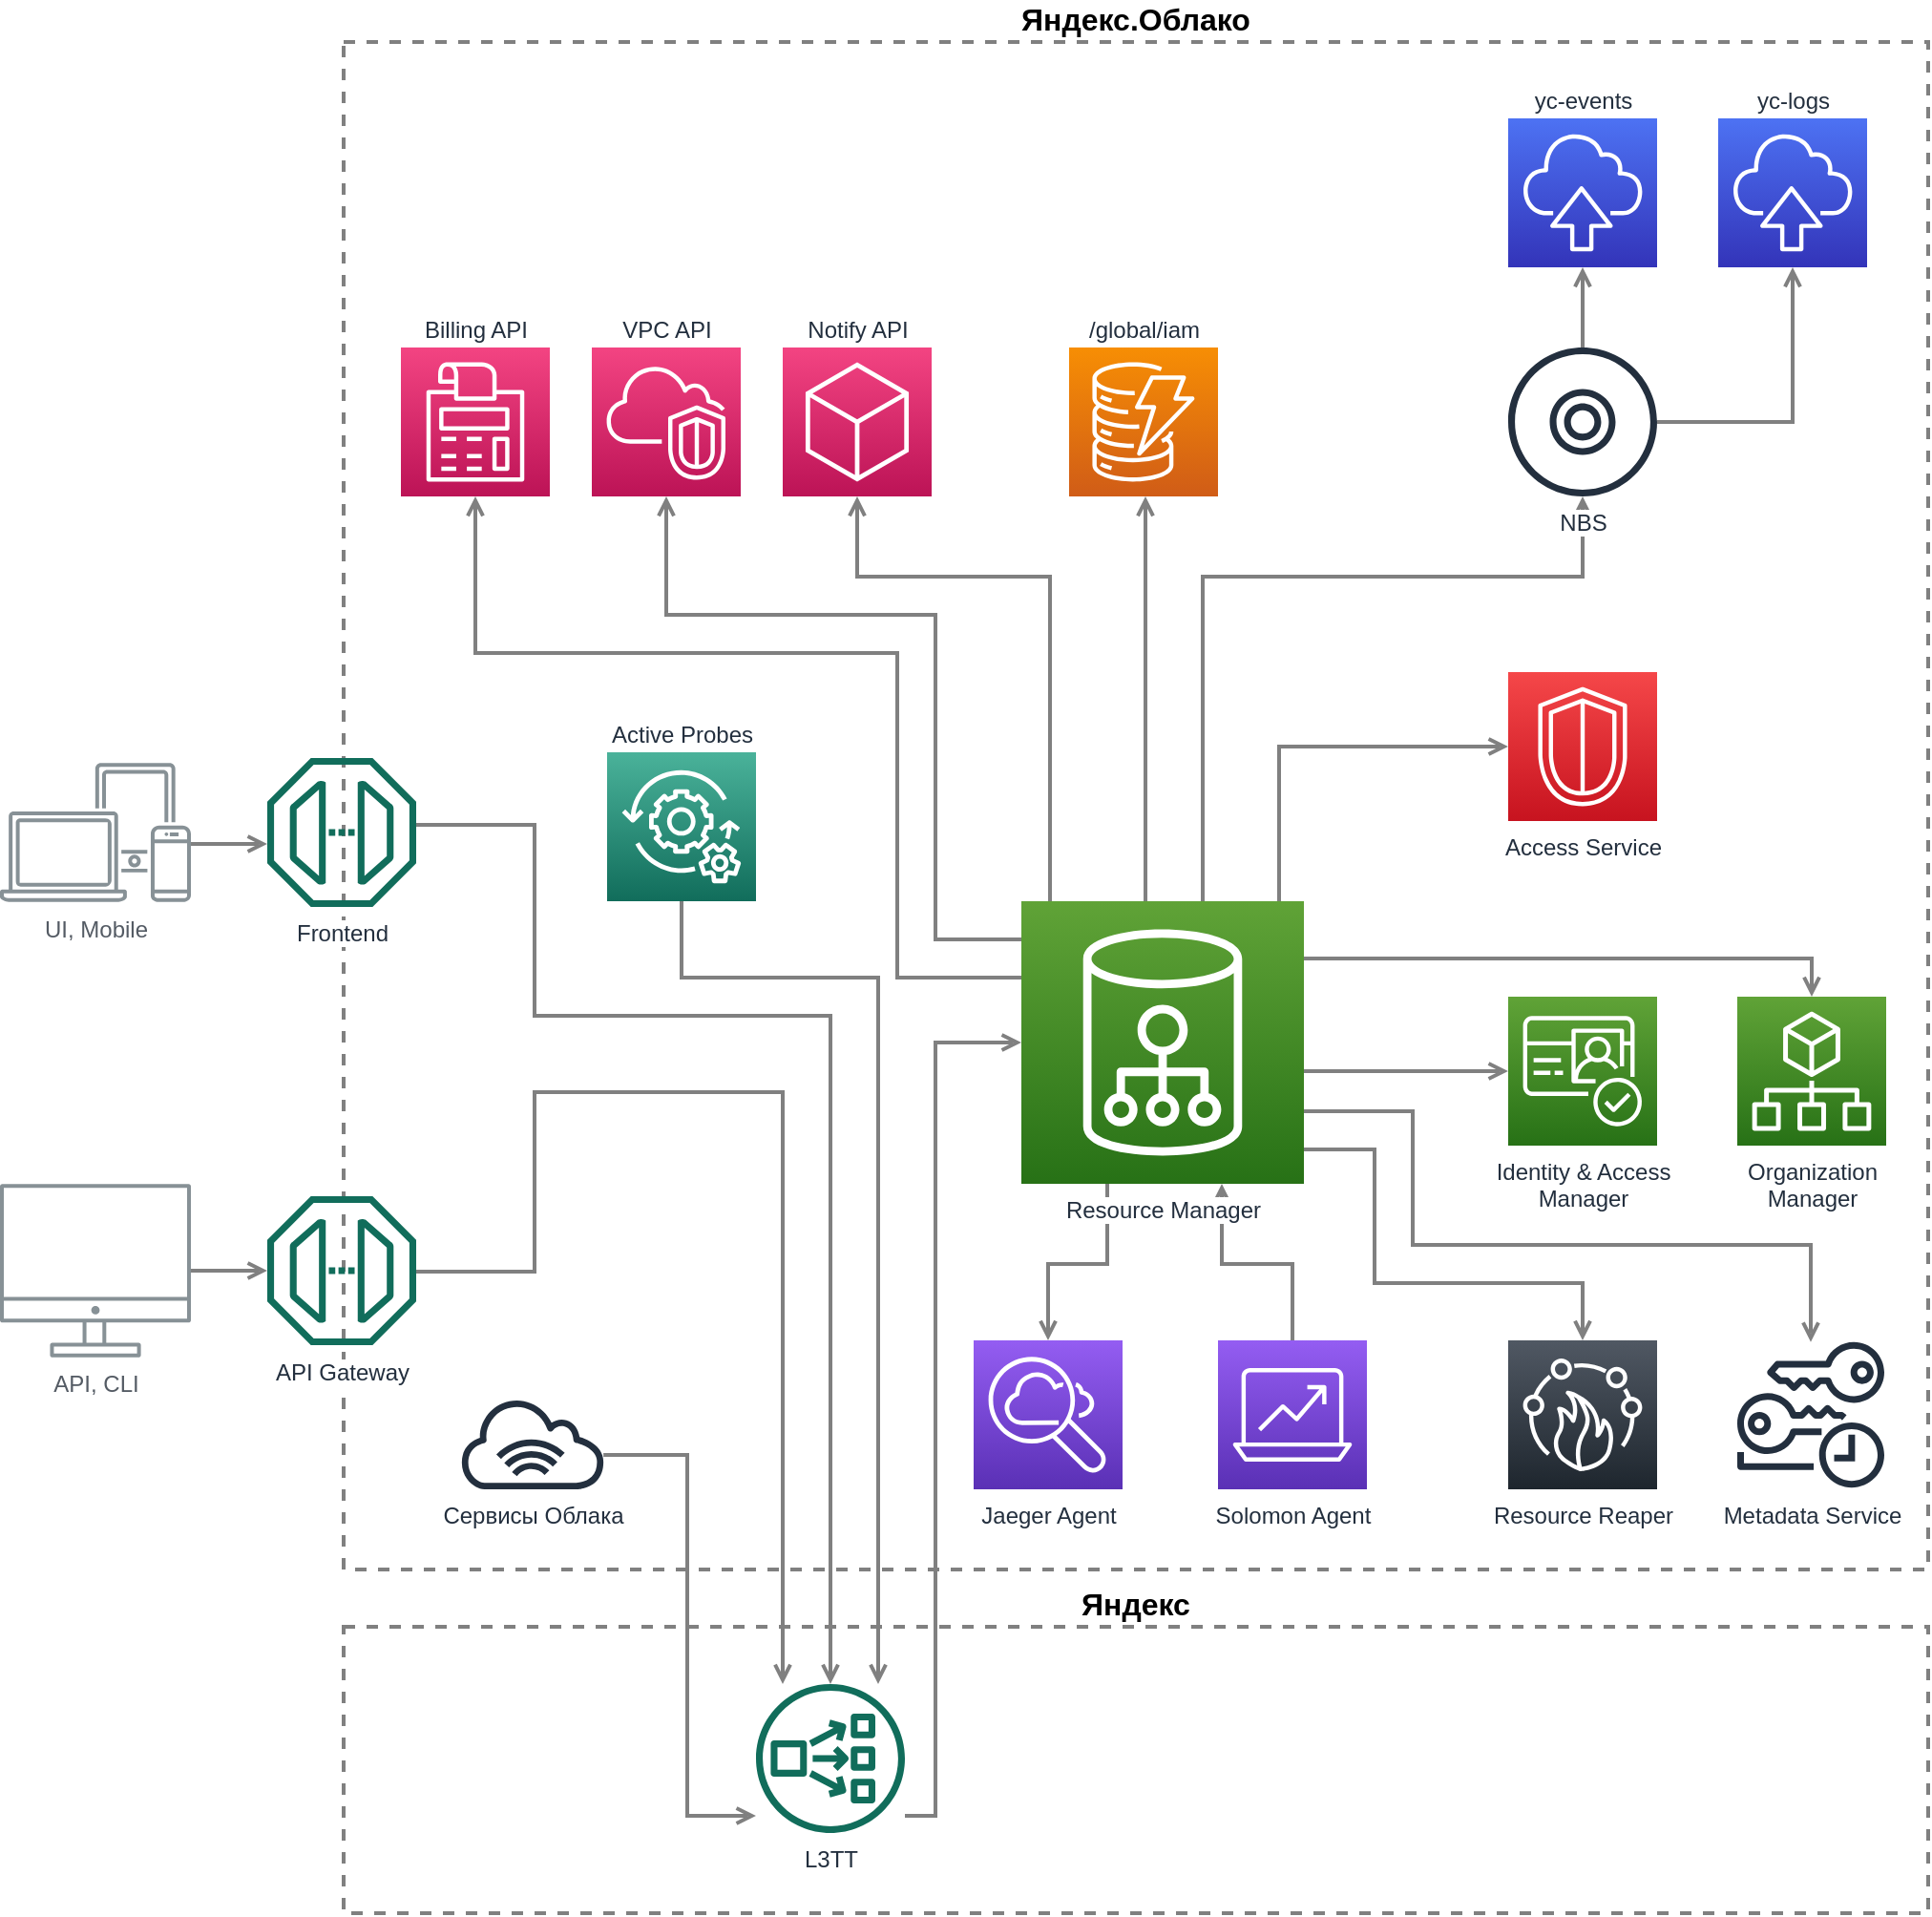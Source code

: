 <mxfile version="12.7.0" type="device"><diagram id="Ht1M8jgEwFfnCIfOTk4-" name="Page-1"><mxGraphModel dx="2524" dy="1579" grid="1" gridSize="10" guides="1" tooltips="1" connect="1" arrows="1" fold="1" page="1" pageScale="1" pageWidth="1169" pageHeight="827" math="0" shadow="0"><root><mxCell id="0"/><mxCell id="1" parent="0"/><mxCell id="DNAT5pS3erkHpioKnc6O-38" value="&lt;div style=&quot;font-size: 16px&quot;&gt;Яндекс&lt;/div&gt;" style="rounded=0;whiteSpace=wrap;html=1;strokeColor=#808080;strokeWidth=2;fillColor=none;gradientColor=#F34482;dashed=1;labelPosition=center;verticalLabelPosition=top;align=center;verticalAlign=bottom;fontSize=16;fontStyle=1" parent="1" vertex="1"><mxGeometry x="150" y="490" width="830" height="150" as="geometry"/></mxCell><mxCell id="xaTdrECoSGB3_0b03LoP-50" value="&lt;div style=&quot;font-size: 16px;&quot;&gt;Яндекс.Облако&lt;/div&gt;" style="rounded=0;whiteSpace=wrap;html=1;strokeColor=#808080;strokeWidth=2;fillColor=none;gradientColor=#F34482;dashed=1;labelPosition=center;verticalLabelPosition=top;align=center;verticalAlign=bottom;fontSize=16;fontStyle=1;labelBackgroundColor=#ffffff;" parent="1" vertex="1"><mxGeometry x="150" y="-340" width="830" height="800" as="geometry"/></mxCell><mxCell id="DNAT5pS3erkHpioKnc6O-37" value="" style="edgeStyle=orthogonalEdgeStyle;html=1;endArrow=open;elbow=vertical;startArrow=none;startFill=0;strokeColor=#808080;rounded=0;strokeWidth=2;endFill=0;" parent="1" source="DNAT5pS3erkHpioKnc6O-33" target="xaTdrECoSGB3_0b03LoP-13" edge="1"><mxGeometry width="100" relative="1" as="geometry"><mxPoint x="510" y="350" as="sourcePoint"/><mxPoint x="560" y="268" as="targetPoint"/><Array as="points"><mxPoint x="647" y="300"/><mxPoint x="610" y="300"/></Array></mxGeometry></mxCell><mxCell id="DNAT5pS3erkHpioKnc6O-36" value="" style="edgeStyle=orthogonalEdgeStyle;html=1;endArrow=none;elbow=vertical;startArrow=open;startFill=0;strokeColor=#808080;rounded=0;strokeWidth=2;endFill=0;" parent="1" source="DNAT5pS3erkHpioKnc6O-34" target="xaTdrECoSGB3_0b03LoP-13" edge="1"><mxGeometry width="100" relative="1" as="geometry"><mxPoint x="809" y="350" as="sourcePoint"/><mxPoint x="663" y="240" as="targetPoint"/><Array as="points"><mxPoint x="519" y="300"/><mxPoint x="550" y="300"/></Array></mxGeometry></mxCell><mxCell id="DNAT5pS3erkHpioKnc6O-32" value="" style="edgeStyle=orthogonalEdgeStyle;html=1;endArrow=none;elbow=vertical;startArrow=open;startFill=0;strokeColor=#808080;rounded=0;strokeWidth=2;endFill=0;" parent="1" source="DNAT5pS3erkHpioKnc6O-21" target="xaTdrECoSGB3_0b03LoP-13" edge="1"><mxGeometry width="100" relative="1" as="geometry"><mxPoint x="540" y="-92" as="sourcePoint"/><mxPoint x="540" y="120" as="targetPoint"/><Array as="points"><mxPoint x="219" y="-20"/><mxPoint x="440" y="-20"/><mxPoint x="440" y="150"/></Array></mxGeometry></mxCell><mxCell id="DNAT5pS3erkHpioKnc6O-31" value="" style="edgeStyle=orthogonalEdgeStyle;html=1;endArrow=none;elbow=vertical;startArrow=open;startFill=0;strokeColor=#808080;rounded=0;strokeWidth=2;endFill=0;" parent="1" source="DNAT5pS3erkHpioKnc6O-26" target="xaTdrECoSGB3_0b03LoP-13" edge="1"><mxGeometry width="100" relative="1" as="geometry"><mxPoint x="540" y="-92" as="sourcePoint"/><mxPoint x="540" y="120" as="targetPoint"/><Array as="points"><mxPoint x="319" y="-40"/><mxPoint x="460" y="-40"/><mxPoint x="460" y="130"/></Array></mxGeometry></mxCell><mxCell id="DNAT5pS3erkHpioKnc6O-30" value="" style="edgeStyle=orthogonalEdgeStyle;html=1;endArrow=none;elbow=vertical;startArrow=open;startFill=0;strokeColor=#808080;rounded=0;strokeWidth=2;endFill=0;" parent="1" source="DNAT5pS3erkHpioKnc6O-28" target="xaTdrECoSGB3_0b03LoP-13" edge="1"><mxGeometry width="100" relative="1" as="geometry"><mxPoint x="540" y="-92" as="sourcePoint"/><mxPoint x="540" y="120" as="targetPoint"/><Array as="points"><mxPoint x="419" y="-60"/><mxPoint x="520" y="-60"/></Array></mxGeometry></mxCell><mxCell id="DNAT5pS3erkHpioKnc6O-11" value="" style="edgeStyle=orthogonalEdgeStyle;html=1;endArrow=none;elbow=vertical;startArrow=open;startFill=0;strokeColor=#808080;rounded=0;strokeWidth=2;endFill=0;" parent="1" source="DNAT5pS3erkHpioKnc6O-27" target="DNAT5pS3erkHpioKnc6O-10" edge="1"><mxGeometry width="100" relative="1" as="geometry"><mxPoint x="610" y="389" as="sourcePoint"/><mxPoint x="503" y="240" as="targetPoint"/><Array as="points"><mxPoint x="330" y="589"/><mxPoint x="330" y="400"/></Array></mxGeometry></mxCell><mxCell id="xaTdrECoSGB3_0b03LoP-44" value="" style="html=1;endArrow=none;elbow=vertical;startArrow=open;startFill=0;strokeColor=#808080;strokeWidth=2;endFill=0;rounded=0;edgeStyle=orthogonalEdgeStyle;" parent="1" source="DNAT5pS3erkHpioKnc6O-27" target="xaTdrECoSGB3_0b03LoP-23" edge="1"><mxGeometry width="100" relative="1" as="geometry"><mxPoint x="1040" y="264.075" as="sourcePoint"/><mxPoint x="780" y="380" as="targetPoint"/><Array as="points"><mxPoint x="430" y="150"/><mxPoint x="327" y="150"/></Array></mxGeometry></mxCell><mxCell id="UEzPUAAOIrF-is8g5C7q-109" value="API, CLI" style="outlineConnect=0;gradientColor=none;fontColor=#545B64;strokeColor=none;fillColor=#879196;dashed=0;verticalLabelPosition=bottom;verticalAlign=top;align=center;html=1;fontSize=12;fontStyle=0;aspect=fixed;shape=mxgraph.aws4.illustration_desktop;pointerEvents=1;labelBackgroundColor=#ffffff;" parent="1" vertex="1"><mxGeometry x="-30" y="258" width="100" height="91" as="geometry"/></mxCell><mxCell id="xaTdrECoSGB3_0b03LoP-2" value="UI, Mobile" style="outlineConnect=0;gradientColor=none;fontColor=#545B64;strokeColor=none;fillColor=#879196;dashed=0;verticalLabelPosition=bottom;verticalAlign=top;align=center;html=1;fontSize=12;fontStyle=0;aspect=fixed;shape=mxgraph.aws4.illustration_devices;pointerEvents=1" parent="1" vertex="1"><mxGeometry x="-30" y="37.5" width="100" height="73" as="geometry"/></mxCell><mxCell id="xaTdrECoSGB3_0b03LoP-3" value="/global/iam" style="outlineConnect=0;fontColor=#232F3E;gradientColor=#F78E04;gradientDirection=north;fillColor=#D05C17;strokeColor=#ffffff;dashed=0;verticalLabelPosition=top;verticalAlign=bottom;align=center;html=1;fontSize=12;fontStyle=0;aspect=fixed;shape=mxgraph.aws4.resourceIcon;resIcon=mxgraph.aws4.dynamodb;labelPosition=center;" parent="1" vertex="1"><mxGeometry x="530" y="-180" width="78" height="78" as="geometry"/></mxCell><mxCell id="xaTdrECoSGB3_0b03LoP-9" value="Access Service" style="outlineConnect=0;fontColor=#232F3E;gradientColor=#F54749;gradientDirection=north;fillColor=#C7131F;strokeColor=#ffffff;dashed=0;verticalLabelPosition=bottom;verticalAlign=top;align=center;html=1;fontSize=12;fontStyle=0;aspect=fixed;shape=mxgraph.aws4.resourceIcon;resIcon=mxgraph.aws4.security_identity_and_compliance;" parent="1" vertex="1"><mxGeometry x="760" y="-10" width="78" height="78" as="geometry"/></mxCell><mxCell id="xaTdrECoSGB3_0b03LoP-13" value="Resource Manager" style="outlineConnect=0;fontColor=#232F3E;gradientColor=#60A337;gradientDirection=north;fillColor=#277116;strokeColor=#ffffff;dashed=0;verticalLabelPosition=bottom;verticalAlign=top;align=center;html=1;fontSize=12;fontStyle=0;aspect=fixed;shape=mxgraph.aws4.resourceIcon;resIcon=mxgraph.aws4.cloud_directory;labelBackgroundColor=#ffffff;labelBorderColor=none;" parent="1" vertex="1"><mxGeometry x="505" y="110" width="148" height="148" as="geometry"/></mxCell><mxCell id="xaTdrECoSGB3_0b03LoP-35" value="" style="edgeStyle=orthogonalEdgeStyle;html=1;endArrow=none;elbow=vertical;startArrow=open;startFill=0;strokeColor=#808080;rounded=0;strokeWidth=2;endFill=0;" parent="1" source="xaTdrECoSGB3_0b03LoP-3" target="xaTdrECoSGB3_0b03LoP-13" edge="1"><mxGeometry width="100" relative="1" as="geometry"><mxPoint x="650" y="20" as="sourcePoint"/><mxPoint x="670" y="217" as="targetPoint"/><Array as="points"><mxPoint x="570" y="20"/><mxPoint x="570" y="20"/></Array></mxGeometry></mxCell><mxCell id="xaTdrECoSGB3_0b03LoP-56" value="" style="edgeStyle=orthogonalEdgeStyle;html=1;endArrow=none;elbow=vertical;startArrow=open;startFill=0;strokeColor=#808080;rounded=0;strokeWidth=2;endFill=0;" parent="1" target="xaTdrECoSGB3_0b03LoP-2" edge="1"><mxGeometry width="100" relative="1" as="geometry"><mxPoint x="110" y="80" as="sourcePoint"/><mxPoint x="-130" y="103" as="targetPoint"/><Array as="points"><mxPoint x="80" y="80"/><mxPoint x="80" y="80"/></Array></mxGeometry></mxCell><mxCell id="xaTdrECoSGB3_0b03LoP-57" value="" style="edgeStyle=orthogonalEdgeStyle;html=1;endArrow=none;elbow=vertical;startArrow=open;startFill=0;strokeColor=#808080;rounded=0;strokeWidth=2;endFill=0;" parent="1" source="DNAT5pS3erkHpioKnc6O-23" target="UEzPUAAOIrF-is8g5C7q-109" edge="1"><mxGeometry width="100" relative="1" as="geometry"><mxPoint x="110" y="303.5" as="sourcePoint"/><mxPoint x="41" y="472" as="targetPoint"/><Array as="points"/></mxGeometry></mxCell><mxCell id="xaTdrECoSGB3_0b03LoP-59" value="" style="edgeStyle=orthogonalEdgeStyle;html=1;endArrow=none;elbow=vertical;startArrow=open;startFill=0;strokeColor=#808080;rounded=0;strokeWidth=2;endFill=0;" parent="1" source="DNAT5pS3erkHpioKnc6O-27" edge="1"><mxGeometry width="100" relative="1" as="geometry"><mxPoint x="380" y="162" as="sourcePoint"/><mxPoint x="188" y="70" as="targetPoint"/><Array as="points"><mxPoint x="405" y="170"/><mxPoint x="250" y="170"/><mxPoint x="250" y="70"/></Array></mxGeometry></mxCell><mxCell id="xaTdrECoSGB3_0b03LoP-64" value="" style="edgeStyle=orthogonalEdgeStyle;html=1;endArrow=none;elbow=vertical;startArrow=open;startFill=0;strokeColor=#808080;rounded=0;strokeWidth=2;endFill=0;" parent="1" source="DNAT5pS3erkHpioKnc6O-27" edge="1"><mxGeometry width="100" relative="1" as="geometry"><mxPoint x="390" y="290" as="sourcePoint"/><mxPoint x="188" y="304" as="targetPoint"/><Array as="points"><mxPoint x="380" y="210"/><mxPoint x="250" y="210"/><mxPoint x="250" y="304"/></Array></mxGeometry></mxCell><mxCell id="xaTdrECoSGB3_0b03LoP-6" value="&lt;div&gt;Organization&lt;/div&gt;&lt;div&gt; Manager&lt;/div&gt;" style="outlineConnect=0;fontColor=#232F3E;gradientColor=#60A337;gradientDirection=north;fillColor=#277116;strokeColor=#ffffff;dashed=0;verticalLabelPosition=bottom;verticalAlign=top;align=center;html=1;fontSize=12;fontStyle=0;aspect=fixed;shape=mxgraph.aws4.resourceIcon;resIcon=mxgraph.aws4.organizations;" parent="1" vertex="1"><mxGeometry x="880" y="160" width="78" height="78" as="geometry"/></mxCell><mxCell id="xaTdrECoSGB3_0b03LoP-8" value="&lt;div&gt;Identity &amp;amp; Access&lt;/div&gt;&lt;div&gt; Manager&lt;/div&gt;" style="outlineConnect=0;fontColor=#232F3E;gradientColor=#60A337;gradientDirection=north;fillColor=#277116;strokeColor=#ffffff;dashed=0;verticalLabelPosition=bottom;verticalAlign=top;align=center;html=1;fontSize=12;fontStyle=0;aspect=fixed;shape=mxgraph.aws4.resourceIcon;resIcon=mxgraph.aws4.cognito;" parent="1" vertex="1"><mxGeometry x="760" y="160" width="78" height="78" as="geometry"/></mxCell><mxCell id="xaTdrECoSGB3_0b03LoP-23" value="Active Probes" style="outlineConnect=0;fontColor=#232F3E;gradientColor=#4AB29A;gradientDirection=north;fillColor=#116D5B;strokeColor=#ffffff;dashed=0;verticalLabelPosition=top;verticalAlign=bottom;align=center;html=1;fontSize=12;fontStyle=0;aspect=fixed;shape=mxgraph.aws4.resourceIcon;resIcon=mxgraph.aws4.managed_services;labelBackgroundColor=#ffffff;labelPosition=center;" parent="1" vertex="1"><mxGeometry x="288" y="32" width="78" height="78" as="geometry"/></mxCell><mxCell id="xaTdrECoSGB3_0b03LoP-14" value="Resource Reaper" style="outlineConnect=0;fontColor=#232F3E;gradientColor=#505863;gradientDirection=north;fillColor=#1E262E;strokeColor=#ffffff;dashed=0;verticalLabelPosition=bottom;verticalAlign=top;align=center;html=1;fontSize=12;fontStyle=0;aspect=fixed;shape=mxgraph.aws4.resourceIcon;resIcon=mxgraph.aws4.firewall_manager;" parent="1" vertex="1"><mxGeometry x="760" y="340" width="78" height="78" as="geometry"/></mxCell><mxCell id="DNAT5pS3erkHpioKnc6O-6" value="" style="edgeStyle=orthogonalEdgeStyle;html=1;endArrow=none;elbow=vertical;startArrow=open;startFill=0;strokeColor=#808080;rounded=0;strokeWidth=2;endFill=0;" parent="1" source="xaTdrECoSGB3_0b03LoP-8" target="xaTdrECoSGB3_0b03LoP-13" edge="1"><mxGeometry width="100" relative="1" as="geometry"><mxPoint x="589" y="-42" as="sourcePoint"/><mxPoint x="589" y="160" as="targetPoint"/><Array as="points"><mxPoint x="700" y="199"/><mxPoint x="700" y="199"/></Array></mxGeometry></mxCell><mxCell id="DNAT5pS3erkHpioKnc6O-7" value="" style="edgeStyle=orthogonalEdgeStyle;html=1;endArrow=none;elbow=vertical;startArrow=open;startFill=0;strokeColor=#808080;rounded=0;strokeWidth=2;endFill=0;" parent="1" source="xaTdrECoSGB3_0b03LoP-6" target="xaTdrECoSGB3_0b03LoP-13" edge="1"><mxGeometry width="100" relative="1" as="geometry"><mxPoint x="599" y="-32" as="sourcePoint"/><mxPoint x="599" y="170" as="targetPoint"/><Array as="points"><mxPoint x="919" y="140"/></Array></mxGeometry></mxCell><mxCell id="DNAT5pS3erkHpioKnc6O-8" value="" style="edgeStyle=orthogonalEdgeStyle;html=1;endArrow=none;elbow=vertical;startArrow=open;startFill=0;strokeColor=#808080;rounded=0;strokeWidth=2;endFill=0;" parent="1" source="xaTdrECoSGB3_0b03LoP-9" target="xaTdrECoSGB3_0b03LoP-13" edge="1"><mxGeometry width="100" relative="1" as="geometry"><mxPoint x="979" y="160" as="sourcePoint"/><mxPoint x="610" y="160" as="targetPoint"/><Array as="points"><mxPoint x="640" y="29"/></Array></mxGeometry></mxCell><mxCell id="DNAT5pS3erkHpioKnc6O-9" value="" style="edgeStyle=orthogonalEdgeStyle;html=1;endArrow=none;elbow=vertical;startArrow=open;startFill=0;strokeColor=#808080;rounded=0;strokeWidth=2;endFill=0;" parent="1" source="xaTdrECoSGB3_0b03LoP-14" target="xaTdrECoSGB3_0b03LoP-13" edge="1"><mxGeometry width="100" relative="1" as="geometry"><mxPoint x="770" y="199" as="sourcePoint"/><mxPoint x="628" y="199" as="targetPoint"/><Array as="points"><mxPoint x="799" y="310"/><mxPoint x="690" y="310"/><mxPoint x="690" y="240"/></Array></mxGeometry></mxCell><mxCell id="DNAT5pS3erkHpioKnc6O-10" value="Сервисы Облака" style="outlineConnect=0;fontColor=#232F3E;gradientColor=none;fillColor=#232F3E;strokeColor=none;dashed=0;verticalLabelPosition=bottom;verticalAlign=top;align=center;html=1;fontSize=12;fontStyle=0;aspect=fixed;pointerEvents=1;shape=mxgraph.aws4.internet_alt1;" parent="1" vertex="1"><mxGeometry x="210" y="370" width="78" height="48" as="geometry"/></mxCell><mxCell id="DNAT5pS3erkHpioKnc6O-12" value="yc-logs" style="outlineConnect=0;fontColor=#232F3E;gradientColor=#4D72F3;gradientDirection=north;fillColor=#3334B9;strokeColor=#ffffff;dashed=0;verticalLabelPosition=top;verticalAlign=bottom;align=center;html=1;fontSize=12;fontStyle=0;aspect=fixed;shape=mxgraph.aws4.resourceIcon;resIcon=mxgraph.aws4.migration_and_transfer;labelPosition=center;" parent="1" vertex="1"><mxGeometry x="870" y="-300" width="78" height="78" as="geometry"/></mxCell><mxCell id="DNAT5pS3erkHpioKnc6O-14" value="yc-events" style="outlineConnect=0;fontColor=#232F3E;gradientColor=#4D72F3;gradientDirection=north;fillColor=#3334B9;strokeColor=#ffffff;dashed=0;verticalLabelPosition=top;verticalAlign=bottom;align=center;html=1;fontSize=12;fontStyle=0;aspect=fixed;shape=mxgraph.aws4.resourceIcon;resIcon=mxgraph.aws4.migration_and_transfer;labelPosition=center;" parent="1" vertex="1"><mxGeometry x="760" y="-300" width="78" height="78" as="geometry"/></mxCell><mxCell id="DNAT5pS3erkHpioKnc6O-18" value="" style="edgeStyle=orthogonalEdgeStyle;html=1;endArrow=none;elbow=vertical;startArrow=open;startFill=0;strokeColor=#808080;rounded=0;strokeWidth=2;endFill=0;" parent="1" source="QR3hkmA9nxrP4rgQJJZm-1" target="xaTdrECoSGB3_0b03LoP-13" edge="1"><mxGeometry width="100" relative="1" as="geometry"><mxPoint x="1020" y="-82" as="sourcePoint"/><mxPoint x="600" y="120" as="targetPoint"/><Array as="points"><mxPoint x="799" y="-60"/><mxPoint x="600" y="-60"/></Array></mxGeometry></mxCell><mxCell id="DNAT5pS3erkHpioKnc6O-21" value="Billing API" style="outlineConnect=0;fontColor=#232F3E;gradientColor=#F34482;gradientDirection=north;fillColor=#BC1356;strokeColor=#ffffff;dashed=0;verticalLabelPosition=top;verticalAlign=bottom;align=center;html=1;fontSize=12;fontStyle=0;aspect=fixed;shape=mxgraph.aws4.resourceIcon;resIcon=mxgraph.aws4.cost_management;labelBackgroundColor=#ffffff;labelPosition=center;" parent="1" vertex="1"><mxGeometry x="180" y="-180" width="78" height="78" as="geometry"/></mxCell><mxCell id="DNAT5pS3erkHpioKnc6O-22" value="Frontend" style="outlineConnect=0;fontColor=#232F3E;gradientColor=none;fillColor=#116D5B;strokeColor=none;dashed=0;verticalLabelPosition=bottom;verticalAlign=top;align=center;html=1;fontSize=12;fontStyle=0;aspect=fixed;pointerEvents=1;shape=mxgraph.aws4.endpoint;labelBackgroundColor=#ffffff;" parent="1" vertex="1"><mxGeometry x="110" y="35" width="78" height="78" as="geometry"/></mxCell><mxCell id="DNAT5pS3erkHpioKnc6O-23" value="API Gateway" style="outlineConnect=0;fontColor=#232F3E;gradientColor=none;fillColor=#116D5B;strokeColor=none;dashed=0;verticalLabelPosition=bottom;verticalAlign=top;align=center;html=1;fontSize=12;fontStyle=0;aspect=fixed;pointerEvents=1;shape=mxgraph.aws4.endpoint;labelBackgroundColor=#ffffff;" parent="1" vertex="1"><mxGeometry x="110" y="264.5" width="78" height="78" as="geometry"/></mxCell><mxCell id="DNAT5pS3erkHpioKnc6O-26" value="VPC API" style="outlineConnect=0;fontColor=#232F3E;gradientColor=#F34482;gradientDirection=north;fillColor=#BC1356;strokeColor=#ffffff;dashed=0;verticalLabelPosition=top;verticalAlign=bottom;align=center;html=1;fontSize=12;fontStyle=0;aspect=fixed;shape=mxgraph.aws4.resourceIcon;resIcon=mxgraph.aws4.vpc;labelBackgroundColor=#ffffff;labelPosition=center;" parent="1" vertex="1"><mxGeometry x="280" y="-180" width="78" height="78" as="geometry"/></mxCell><mxCell id="DNAT5pS3erkHpioKnc6O-27" value="L3TT" style="outlineConnect=0;fontColor=#232F3E;gradientColor=none;fillColor=#116D5B;strokeColor=none;dashed=0;verticalLabelPosition=bottom;verticalAlign=top;align=center;html=1;fontSize=12;fontStyle=0;aspect=fixed;pointerEvents=1;shape=mxgraph.aws4.network_load_balancer;labelBackgroundColor=#ffffff;" parent="1" vertex="1"><mxGeometry x="366" y="520" width="78" height="78" as="geometry"/></mxCell><mxCell id="DNAT5pS3erkHpioKnc6O-28" value="Notify API" style="gradientDirection=north;outlineConnect=0;fontColor=#232F3E;gradientColor=#F34482;fillColor=#BC1356;strokeColor=#ffffff;dashed=0;verticalLabelPosition=top;verticalAlign=bottom;align=center;html=1;fontSize=12;fontStyle=0;aspect=fixed;shape=mxgraph.aws4.resourceIcon;resIcon=mxgraph.aws4.general;labelBackgroundColor=#ffffff;labelPosition=center;" parent="1" vertex="1"><mxGeometry x="380" y="-180" width="78" height="78" as="geometry"/></mxCell><mxCell id="DNAT5pS3erkHpioKnc6O-29" value="" style="edgeStyle=orthogonalEdgeStyle;html=1;endArrow=none;elbow=vertical;startArrow=open;startFill=0;strokeColor=#808080;rounded=0;strokeWidth=2;endFill=0;" parent="1" source="xaTdrECoSGB3_0b03LoP-13" target="DNAT5pS3erkHpioKnc6O-27" edge="1"><mxGeometry width="100" relative="1" as="geometry"><mxPoint x="120" y="90" as="sourcePoint"/><mxPoint x="30" y="90" as="targetPoint"/><Array as="points"><mxPoint x="460" y="184"/><mxPoint x="460" y="589"/></Array></mxGeometry></mxCell><mxCell id="DNAT5pS3erkHpioKnc6O-33" value="Solomon Agent" style="outlineConnect=0;fontColor=#232F3E;gradientColor=#945DF2;gradientDirection=north;fillColor=#5A30B5;strokeColor=#ffffff;dashed=0;verticalLabelPosition=bottom;verticalAlign=top;align=center;html=1;fontSize=12;fontStyle=0;aspect=fixed;shape=mxgraph.aws4.resourceIcon;resIcon=mxgraph.aws4.analytics;labelBackgroundColor=#ffffff;" parent="1" vertex="1"><mxGeometry x="608" y="340" width="78" height="78" as="geometry"/></mxCell><mxCell id="DNAT5pS3erkHpioKnc6O-34" value="Jaeger Agent" style="outlineConnect=0;fontColor=#232F3E;gradientColor=#945DF2;gradientDirection=north;fillColor=#5A30B5;strokeColor=#ffffff;dashed=0;verticalLabelPosition=bottom;verticalAlign=top;align=center;html=1;fontSize=12;fontStyle=0;aspect=fixed;shape=mxgraph.aws4.resourceIcon;resIcon=mxgraph.aws4.cloudsearch;labelBackgroundColor=#ffffff;" parent="1" vertex="1"><mxGeometry x="480" y="340" width="78" height="78" as="geometry"/></mxCell><mxCell id="QR3hkmA9nxrP4rgQJJZm-2" value="" style="edgeStyle=orthogonalEdgeStyle;html=1;endArrow=none;elbow=vertical;startArrow=open;startFill=0;strokeColor=#808080;rounded=0;strokeWidth=2;endFill=0;" edge="1" parent="1" source="DNAT5pS3erkHpioKnc6O-14" target="QR3hkmA9nxrP4rgQJJZm-1"><mxGeometry width="100" relative="1" as="geometry"><mxPoint x="580" y="-92" as="sourcePoint"/><mxPoint x="580" y="120" as="targetPoint"/><Array as="points"><mxPoint x="799" y="-210"/><mxPoint x="799" y="-210"/></Array></mxGeometry></mxCell><mxCell id="QR3hkmA9nxrP4rgQJJZm-1" value="NBS" style="outlineConnect=0;fontColor=#232F3E;gradientColor=none;fillColor=#232F3E;strokeColor=none;dashed=0;verticalLabelPosition=bottom;verticalAlign=top;align=center;html=1;fontSize=12;fontStyle=0;aspect=fixed;pointerEvents=1;shape=mxgraph.aws4.disk;labelBackgroundColor=#ffffff;" vertex="1" parent="1"><mxGeometry x="760" y="-180" width="78" height="78" as="geometry"/></mxCell><mxCell id="QR3hkmA9nxrP4rgQJJZm-3" value="Metadata Service" style="outlineConnect=0;fontColor=#232F3E;gradientColor=none;fillColor=#232F3E;strokeColor=none;dashed=0;verticalLabelPosition=bottom;verticalAlign=top;align=center;html=1;fontSize=12;fontStyle=0;aspect=fixed;pointerEvents=1;shape=mxgraph.aws4.temporary_security_credential;labelBackgroundColor=#ffffff;" vertex="1" parent="1"><mxGeometry x="880" y="340" width="77" height="78" as="geometry"/></mxCell><mxCell id="QR3hkmA9nxrP4rgQJJZm-4" value="" style="edgeStyle=orthogonalEdgeStyle;html=1;endArrow=none;elbow=vertical;startArrow=open;startFill=0;strokeColor=#808080;rounded=0;strokeWidth=2;endFill=0;" edge="1" parent="1" source="QR3hkmA9nxrP4rgQJJZm-3" target="xaTdrECoSGB3_0b03LoP-13"><mxGeometry width="100" relative="1" as="geometry"><mxPoint x="809" y="350" as="sourcePoint"/><mxPoint x="663" y="250" as="targetPoint"/><Array as="points"><mxPoint x="919" y="290"/><mxPoint x="710" y="290"/><mxPoint x="710" y="220"/></Array></mxGeometry></mxCell><mxCell id="QR3hkmA9nxrP4rgQJJZm-5" value="" style="edgeStyle=orthogonalEdgeStyle;html=1;endArrow=none;elbow=vertical;startArrow=open;startFill=0;strokeColor=#808080;rounded=0;strokeWidth=2;endFill=0;" edge="1" parent="1" source="DNAT5pS3erkHpioKnc6O-12" target="QR3hkmA9nxrP4rgQJJZm-1"><mxGeometry width="100" relative="1" as="geometry"><mxPoint x="809" y="-212" as="sourcePoint"/><mxPoint x="809" y="-170" as="targetPoint"/><Array as="points"><mxPoint x="909" y="-141"/></Array></mxGeometry></mxCell></root></mxGraphModel></diagram></mxfile>